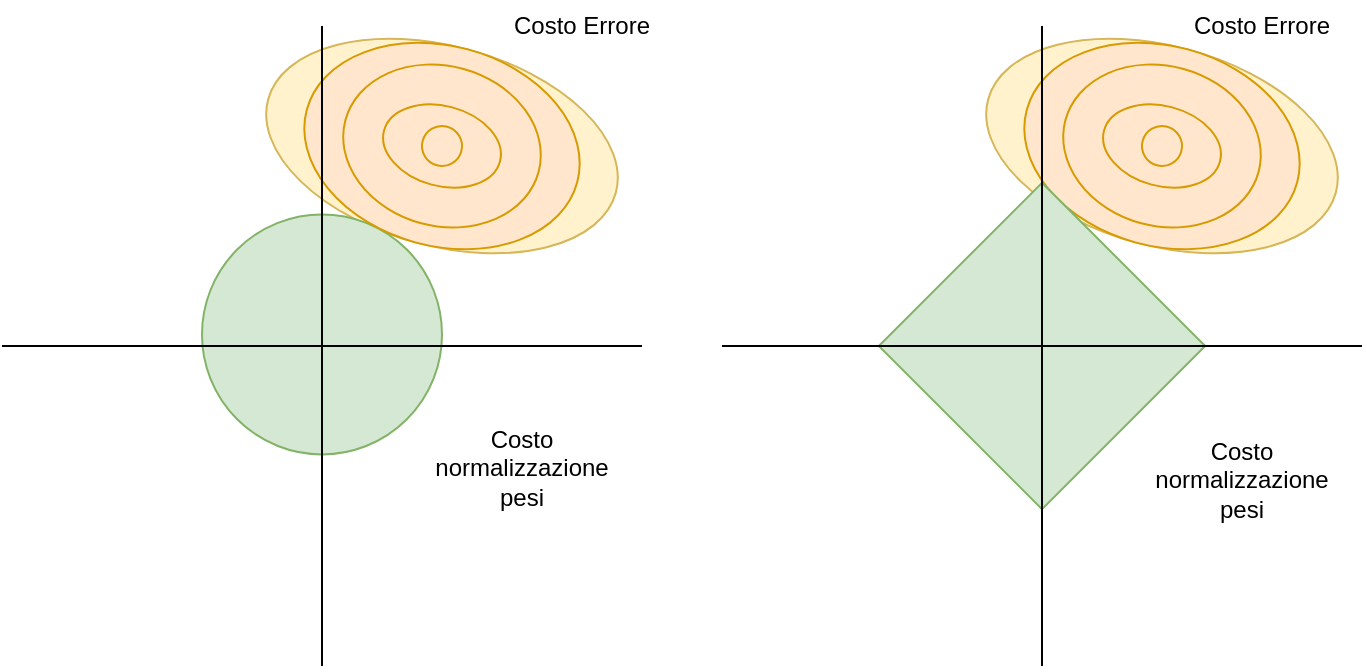 <mxfile version="14.4.6" type="device"><diagram id="XSSQvI-te7B0Lbr2oBVp" name="Page-1"><mxGraphModel dx="1296" dy="731" grid="1" gridSize="10" guides="1" tooltips="1" connect="1" arrows="1" fold="1" page="1" pageScale="1" pageWidth="827" pageHeight="1169" math="0" shadow="0"><root><mxCell id="0"/><mxCell id="1" parent="0"/><mxCell id="s9lgAOYtr51R_ml1ZFyv-27" value="" style="group" vertex="1" connectable="0" parent="1"><mxGeometry x="80" y="188.41" width="680" height="331.59" as="geometry"/></mxCell><mxCell id="s9lgAOYtr51R_ml1ZFyv-12" value="" style="group" vertex="1" connectable="0" parent="s9lgAOYtr51R_ml1ZFyv-27"><mxGeometry width="380" height="331.59" as="geometry"/></mxCell><mxCell id="s9lgAOYtr51R_ml1ZFyv-11" value="" style="ellipse;whiteSpace=wrap;html=1;fillColor=#fff2cc;strokeColor=#d6b656;rotation=15;" vertex="1" parent="s9lgAOYtr51R_ml1ZFyv-12"><mxGeometry x="130" y="21.59" width="180" height="100" as="geometry"/></mxCell><mxCell id="s9lgAOYtr51R_ml1ZFyv-21" value="" style="ellipse;whiteSpace=wrap;html=1;aspect=fixed;fillColor=#d5e8d4;strokeColor=#82b366;" vertex="1" parent="s9lgAOYtr51R_ml1ZFyv-12"><mxGeometry x="100" y="105.8" width="120" height="120" as="geometry"/></mxCell><mxCell id="s9lgAOYtr51R_ml1ZFyv-1" value="" style="endArrow=none;html=1;" edge="1" parent="s9lgAOYtr51R_ml1ZFyv-12"><mxGeometry width="50" height="50" relative="1" as="geometry"><mxPoint y="171.59" as="sourcePoint"/><mxPoint x="320" y="171.59" as="targetPoint"/></mxGeometry></mxCell><mxCell id="s9lgAOYtr51R_ml1ZFyv-9" value="" style="ellipse;whiteSpace=wrap;html=1;fillColor=#ffe6cc;strokeColor=#d79b00;rotation=15;" vertex="1" parent="s9lgAOYtr51R_ml1ZFyv-12"><mxGeometry x="150" y="21.59" width="140" height="100" as="geometry"/></mxCell><mxCell id="s9lgAOYtr51R_ml1ZFyv-8" value="" style="ellipse;whiteSpace=wrap;html=1;fillColor=#ffe6cc;strokeColor=#d79b00;rotation=15;" vertex="1" parent="s9lgAOYtr51R_ml1ZFyv-12"><mxGeometry x="170" y="31.59" width="100" height="80" as="geometry"/></mxCell><mxCell id="s9lgAOYtr51R_ml1ZFyv-4" value="" style="ellipse;whiteSpace=wrap;html=1;fillColor=#ffe6cc;strokeColor=#d79b00;rotation=15;" vertex="1" parent="s9lgAOYtr51R_ml1ZFyv-12"><mxGeometry x="190" y="51.59" width="60" height="40" as="geometry"/></mxCell><mxCell id="s9lgAOYtr51R_ml1ZFyv-3" value="" style="ellipse;whiteSpace=wrap;html=1;aspect=fixed;fillColor=#ffe6cc;strokeColor=#d79b00;rotation=15;" vertex="1" parent="s9lgAOYtr51R_ml1ZFyv-12"><mxGeometry x="210" y="61.59" width="20" height="20" as="geometry"/></mxCell><mxCell id="s9lgAOYtr51R_ml1ZFyv-2" value="" style="endArrow=none;html=1;" edge="1" parent="s9lgAOYtr51R_ml1ZFyv-12"><mxGeometry width="50" height="50" relative="1" as="geometry"><mxPoint x="160" y="331.59" as="sourcePoint"/><mxPoint x="160" y="11.59" as="targetPoint"/></mxGeometry></mxCell><mxCell id="s9lgAOYtr51R_ml1ZFyv-23" value="Costo Errore" style="text;html=1;strokeColor=none;fillColor=none;align=center;verticalAlign=middle;whiteSpace=wrap;rounded=0;" vertex="1" parent="s9lgAOYtr51R_ml1ZFyv-12"><mxGeometry x="240" y="1.59" width="100" height="20" as="geometry"/></mxCell><mxCell id="s9lgAOYtr51R_ml1ZFyv-25" value="Costo normalizzazione pesi" style="text;html=1;strokeColor=none;fillColor=none;align=center;verticalAlign=middle;whiteSpace=wrap;rounded=0;" vertex="1" parent="s9lgAOYtr51R_ml1ZFyv-12"><mxGeometry x="210" y="205.59" width="100" height="54.41" as="geometry"/></mxCell><mxCell id="s9lgAOYtr51R_ml1ZFyv-13" value="" style="group" vertex="1" connectable="0" parent="s9lgAOYtr51R_ml1ZFyv-27"><mxGeometry x="360" width="320" height="331.59" as="geometry"/></mxCell><mxCell id="s9lgAOYtr51R_ml1ZFyv-14" value="" style="ellipse;whiteSpace=wrap;html=1;fillColor=#fff2cc;strokeColor=#d6b656;rotation=15;" vertex="1" parent="s9lgAOYtr51R_ml1ZFyv-13"><mxGeometry x="130" y="21.59" width="180" height="100" as="geometry"/></mxCell><mxCell id="s9lgAOYtr51R_ml1ZFyv-16" value="" style="ellipse;whiteSpace=wrap;html=1;fillColor=#ffe6cc;strokeColor=#d79b00;rotation=15;" vertex="1" parent="s9lgAOYtr51R_ml1ZFyv-13"><mxGeometry x="150" y="21.59" width="140" height="100" as="geometry"/></mxCell><mxCell id="s9lgAOYtr51R_ml1ZFyv-17" value="" style="ellipse;whiteSpace=wrap;html=1;fillColor=#ffe6cc;strokeColor=#d79b00;rotation=15;" vertex="1" parent="s9lgAOYtr51R_ml1ZFyv-13"><mxGeometry x="170" y="31.59" width="100" height="80" as="geometry"/></mxCell><mxCell id="s9lgAOYtr51R_ml1ZFyv-18" value="" style="ellipse;whiteSpace=wrap;html=1;fillColor=#ffe6cc;strokeColor=#d79b00;rotation=15;" vertex="1" parent="s9lgAOYtr51R_ml1ZFyv-13"><mxGeometry x="190" y="51.59" width="60" height="40" as="geometry"/></mxCell><mxCell id="s9lgAOYtr51R_ml1ZFyv-19" value="" style="ellipse;whiteSpace=wrap;html=1;aspect=fixed;fillColor=#ffe6cc;strokeColor=#d79b00;rotation=15;" vertex="1" parent="s9lgAOYtr51R_ml1ZFyv-13"><mxGeometry x="210" y="61.59" width="20" height="20" as="geometry"/></mxCell><mxCell id="s9lgAOYtr51R_ml1ZFyv-22" value="" style="rhombus;whiteSpace=wrap;html=1;aspect=fixed;fillColor=#d5e8d4;strokeColor=#82b366;" vertex="1" parent="s9lgAOYtr51R_ml1ZFyv-13"><mxGeometry x="78.41" y="90" width="163.18" height="163.18" as="geometry"/></mxCell><mxCell id="s9lgAOYtr51R_ml1ZFyv-15" value="" style="endArrow=none;html=1;" edge="1" parent="s9lgAOYtr51R_ml1ZFyv-13"><mxGeometry width="50" height="50" relative="1" as="geometry"><mxPoint y="171.59" as="sourcePoint"/><mxPoint x="320" y="171.59" as="targetPoint"/></mxGeometry></mxCell><mxCell id="s9lgAOYtr51R_ml1ZFyv-20" value="" style="endArrow=none;html=1;" edge="1" parent="s9lgAOYtr51R_ml1ZFyv-13"><mxGeometry width="50" height="50" relative="1" as="geometry"><mxPoint x="160" y="331.59" as="sourcePoint"/><mxPoint x="160" y="11.59" as="targetPoint"/></mxGeometry></mxCell><mxCell id="s9lgAOYtr51R_ml1ZFyv-24" value="Costo Errore" style="text;html=1;strokeColor=none;fillColor=none;align=center;verticalAlign=middle;whiteSpace=wrap;rounded=0;" vertex="1" parent="s9lgAOYtr51R_ml1ZFyv-13"><mxGeometry x="220" y="1.59" width="100" height="20" as="geometry"/></mxCell><mxCell id="s9lgAOYtr51R_ml1ZFyv-26" value="Costo normalizzazione pesi" style="text;html=1;strokeColor=none;fillColor=none;align=center;verticalAlign=middle;whiteSpace=wrap;rounded=0;" vertex="1" parent="s9lgAOYtr51R_ml1ZFyv-13"><mxGeometry x="210" y="211.59" width="100" height="54.41" as="geometry"/></mxCell></root></mxGraphModel></diagram></mxfile>
